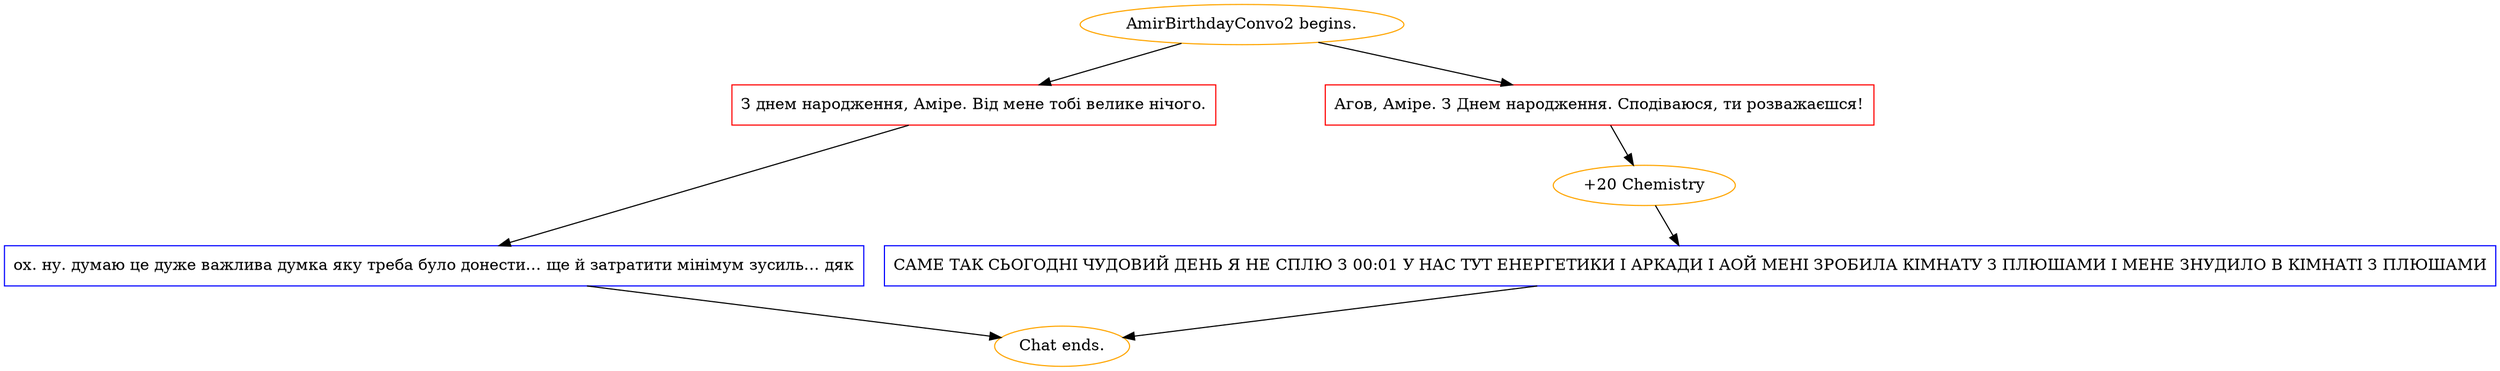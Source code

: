 digraph {
	"AmirBirthdayConvo2 begins." [color=orange];
		"AmirBirthdayConvo2 begins." -> j1227419952;
		"AmirBirthdayConvo2 begins." -> j3251371829;
	j1227419952 [label="З днем народження, Аміре. Від мене тобі велике нічого.",shape=box,color=red];
		j1227419952 -> j3003726607;
	j3251371829 [label="Агов, Аміре. З Днем народження. Сподіваюся, ти розважаєшся!",shape=box,color=red];
		j3251371829 -> j1368953259;
	j3003726607 [label="ох. ну. думаю це дуже важлива думка яку треба було донести… ще й затратити мінімум зусиль… дяк",shape=box,color=blue];
		j3003726607 -> "Chat ends.";
	j1368953259 [label="+20 Chemistry",color=orange];
		j1368953259 -> j3350502227;
	"Chat ends." [color=orange];
	j3350502227 [label="САМЕ ТАК СЬОГОДНІ ЧУДОВИЙ ДЕНЬ Я НЕ СПЛЮ З 00:01 У НАС ТУТ ЕНЕРГЕТИКИ І АРКАДИ І АОЙ МЕНІ ЗРОБИЛА КІМНАТУ З ПЛЮШАМИ І МЕНЕ ЗНУДИЛО В КІМНАТІ З ПЛЮШАМИ",shape=box,color=blue];
		j3350502227 -> "Chat ends.";
}